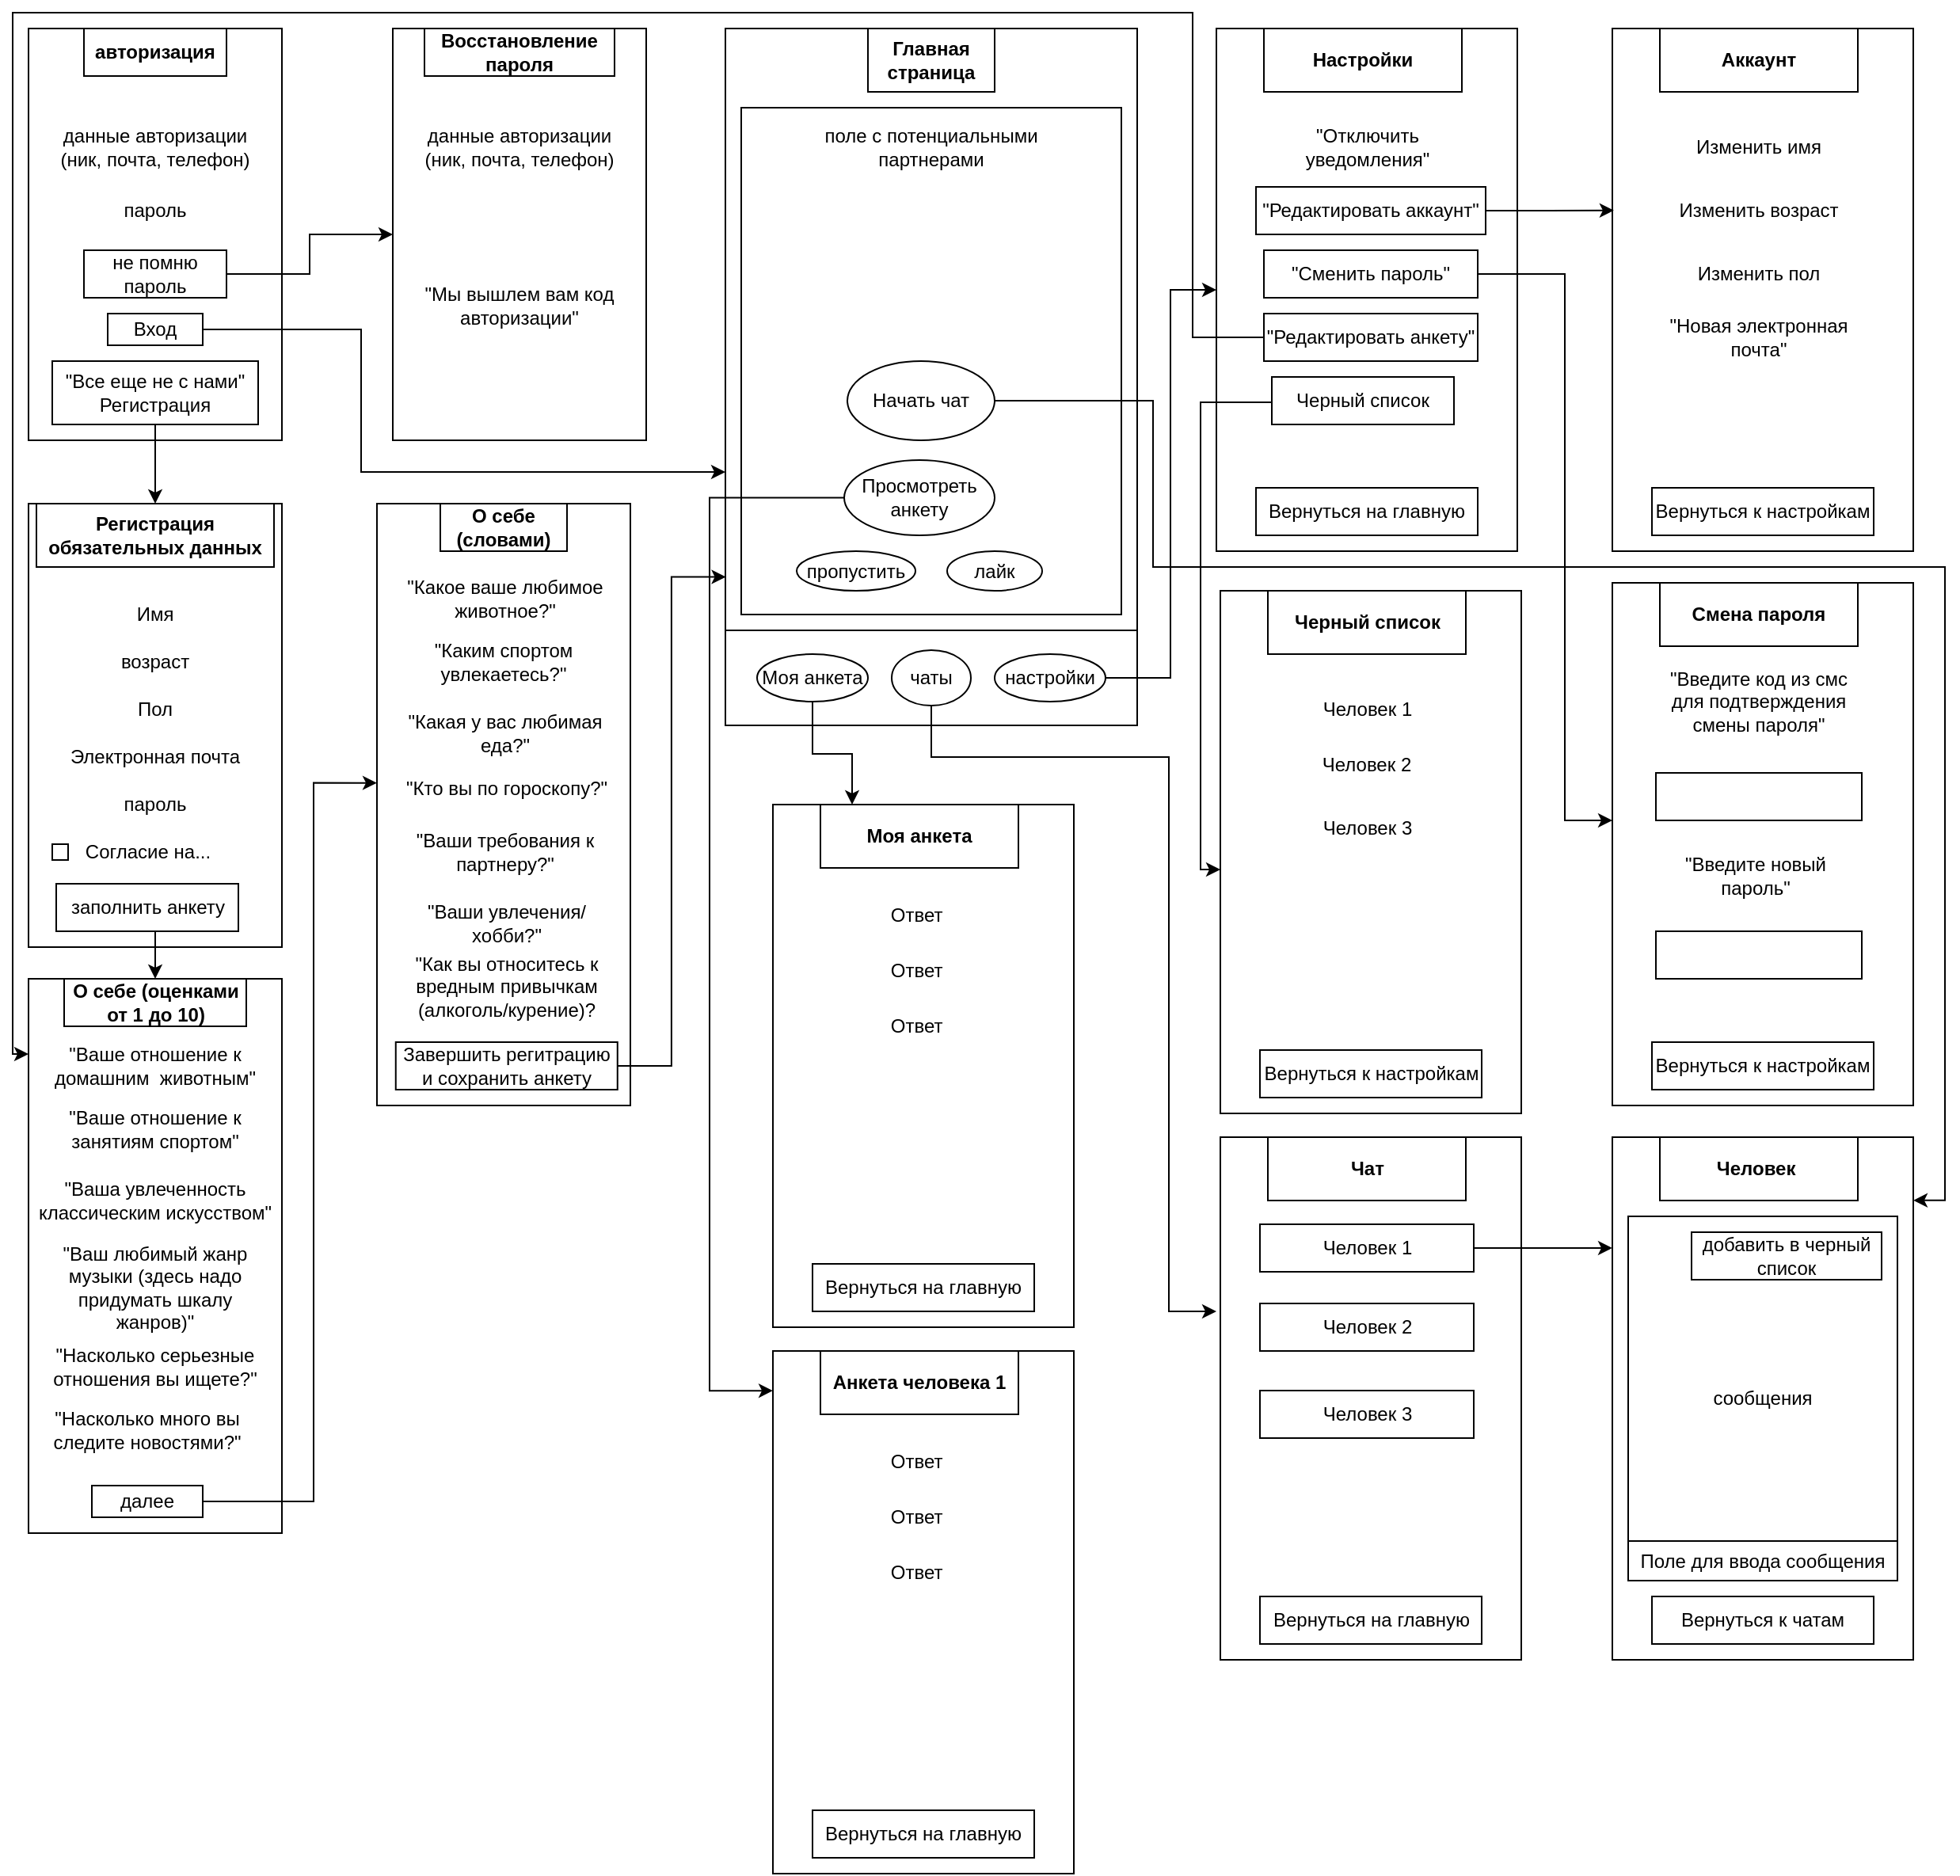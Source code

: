 <mxfile version="22.1.3" type="github">
  <diagram name="Страница — 1" id="kIvSVrA3VFIupachxoN8">
    <mxGraphModel dx="1216" dy="696" grid="1" gridSize="10" guides="1" tooltips="1" connect="1" arrows="1" fold="1" page="1" pageScale="1" pageWidth="1169" pageHeight="827" math="0" shadow="0">
      <root>
        <mxCell id="0" />
        <mxCell id="1" parent="0" />
        <mxCell id="J_iFYWnNg-v4hAFUbItq-6" value="" style="rounded=0;whiteSpace=wrap;html=1;" parent="1" vertex="1">
          <mxGeometry x="20" y="30" width="160" height="260" as="geometry" />
        </mxCell>
        <mxCell id="V3N97cfubyy96YD3l16j-2" value="&lt;b&gt;авторизация&lt;/b&gt;" style="rounded=0;whiteSpace=wrap;html=1;" parent="1" vertex="1">
          <mxGeometry x="55" y="30" width="90" height="30" as="geometry" />
        </mxCell>
        <mxCell id="V3N97cfubyy96YD3l16j-4" value="данные авторизации (ник, почта, телефон)" style="text;html=1;strokeColor=none;fillColor=none;align=center;verticalAlign=middle;whiteSpace=wrap;rounded=0;" parent="1" vertex="1">
          <mxGeometry x="30" y="80" width="140" height="50" as="geometry" />
        </mxCell>
        <mxCell id="V3N97cfubyy96YD3l16j-5" value="пароль" style="text;html=1;strokeColor=none;fillColor=none;align=center;verticalAlign=middle;whiteSpace=wrap;rounded=0;" parent="1" vertex="1">
          <mxGeometry x="70" y="130" width="60" height="30" as="geometry" />
        </mxCell>
        <mxCell id="V3N97cfubyy96YD3l16j-9" style="edgeStyle=orthogonalEdgeStyle;rounded=0;orthogonalLoop=1;jettySize=auto;html=1;exitX=1;exitY=0.5;exitDx=0;exitDy=0;" parent="1" source="V3N97cfubyy96YD3l16j-6" target="V3N97cfubyy96YD3l16j-7" edge="1">
          <mxGeometry relative="1" as="geometry" />
        </mxCell>
        <mxCell id="V3N97cfubyy96YD3l16j-6" value="не помню пароль" style="rounded=0;whiteSpace=wrap;html=1;" parent="1" vertex="1">
          <mxGeometry x="55" y="170" width="90" height="30" as="geometry" />
        </mxCell>
        <mxCell id="V3N97cfubyy96YD3l16j-7" value="" style="rounded=0;whiteSpace=wrap;html=1;" parent="1" vertex="1">
          <mxGeometry x="250" y="30" width="160" height="260" as="geometry" />
        </mxCell>
        <mxCell id="V3N97cfubyy96YD3l16j-8" value="&lt;b&gt;Восстановление пароля&lt;/b&gt;" style="rounded=0;whiteSpace=wrap;html=1;" parent="1" vertex="1">
          <mxGeometry x="270" y="30" width="120" height="30" as="geometry" />
        </mxCell>
        <mxCell id="V3N97cfubyy96YD3l16j-10" value="данные авторизации (ник, почта, телефон)" style="text;html=1;strokeColor=none;fillColor=none;align=center;verticalAlign=middle;whiteSpace=wrap;rounded=0;" parent="1" vertex="1">
          <mxGeometry x="260" y="80" width="140" height="50" as="geometry" />
        </mxCell>
        <mxCell id="V3N97cfubyy96YD3l16j-11" value="&quot;Мы вышлем вам код авторизации&quot;" style="text;html=1;strokeColor=none;fillColor=none;align=center;verticalAlign=middle;whiteSpace=wrap;rounded=0;" parent="1" vertex="1">
          <mxGeometry x="255" y="190" width="150" height="30" as="geometry" />
        </mxCell>
        <mxCell id="V3N97cfubyy96YD3l16j-14" style="edgeStyle=orthogonalEdgeStyle;rounded=0;orthogonalLoop=1;jettySize=auto;html=1;exitX=0.5;exitY=1;exitDx=0;exitDy=0;" parent="1" source="V3N97cfubyy96YD3l16j-12" target="V3N97cfubyy96YD3l16j-13" edge="1">
          <mxGeometry relative="1" as="geometry" />
        </mxCell>
        <mxCell id="V3N97cfubyy96YD3l16j-12" value="&quot;Все еще не с нами&quot;&lt;br&gt;Регистрация" style="rounded=0;whiteSpace=wrap;html=1;" parent="1" vertex="1">
          <mxGeometry x="35" y="240" width="130" height="40" as="geometry" />
        </mxCell>
        <mxCell id="V3N97cfubyy96YD3l16j-13" value="" style="rounded=0;whiteSpace=wrap;html=1;" parent="1" vertex="1">
          <mxGeometry x="20" y="330" width="160" height="280" as="geometry" />
        </mxCell>
        <mxCell id="V3N97cfubyy96YD3l16j-15" value="&lt;b&gt;Регистрация обязательных данных&lt;/b&gt;" style="rounded=0;whiteSpace=wrap;html=1;" parent="1" vertex="1">
          <mxGeometry x="25" y="330" width="150" height="40" as="geometry" />
        </mxCell>
        <mxCell id="V3N97cfubyy96YD3l16j-16" value="Имя" style="text;html=1;strokeColor=none;fillColor=none;align=center;verticalAlign=middle;whiteSpace=wrap;rounded=0;" parent="1" vertex="1">
          <mxGeometry x="70" y="390" width="60" height="20" as="geometry" />
        </mxCell>
        <mxCell id="V3N97cfubyy96YD3l16j-17" value="возраст" style="text;html=1;strokeColor=none;fillColor=none;align=center;verticalAlign=middle;whiteSpace=wrap;rounded=0;" parent="1" vertex="1">
          <mxGeometry x="65" y="420" width="70" height="20" as="geometry" />
        </mxCell>
        <mxCell id="V3N97cfubyy96YD3l16j-18" value="Пол" style="text;html=1;strokeColor=none;fillColor=none;align=center;verticalAlign=middle;whiteSpace=wrap;rounded=0;" parent="1" vertex="1">
          <mxGeometry x="75" y="450" width="50" height="20" as="geometry" />
        </mxCell>
        <mxCell id="V3N97cfubyy96YD3l16j-19" value="Электронная почта" style="text;html=1;strokeColor=none;fillColor=none;align=center;verticalAlign=middle;whiteSpace=wrap;rounded=0;" parent="1" vertex="1">
          <mxGeometry x="35" y="480" width="130" height="20" as="geometry" />
        </mxCell>
        <mxCell id="V3N97cfubyy96YD3l16j-20" value="пароль" style="text;html=1;strokeColor=none;fillColor=none;align=center;verticalAlign=middle;whiteSpace=wrap;rounded=0;" parent="1" vertex="1">
          <mxGeometry x="75" y="510" width="50" height="20" as="geometry" />
        </mxCell>
        <mxCell id="V3N97cfubyy96YD3l16j-21" value="" style="rounded=0;whiteSpace=wrap;html=1;" parent="1" vertex="1">
          <mxGeometry x="240" y="330" width="160" height="380" as="geometry" />
        </mxCell>
        <mxCell id="V3N97cfubyy96YD3l16j-46" style="edgeStyle=orthogonalEdgeStyle;rounded=0;orthogonalLoop=1;jettySize=auto;html=1;exitX=0.5;exitY=1;exitDx=0;exitDy=0;entryX=0.5;entryY=0;entryDx=0;entryDy=0;" parent="1" source="V3N97cfubyy96YD3l16j-22" target="V3N97cfubyy96YD3l16j-36" edge="1">
          <mxGeometry relative="1" as="geometry" />
        </mxCell>
        <mxCell id="V3N97cfubyy96YD3l16j-22" value="заполнить анкету" style="rounded=0;whiteSpace=wrap;html=1;" parent="1" vertex="1">
          <mxGeometry x="37.5" y="570" width="115" height="30" as="geometry" />
        </mxCell>
        <mxCell id="V3N97cfubyy96YD3l16j-24" value="&lt;b&gt;О себе (словами)&lt;/b&gt;" style="rounded=0;whiteSpace=wrap;html=1;" parent="1" vertex="1">
          <mxGeometry x="280" y="330" width="80" height="30" as="geometry" />
        </mxCell>
        <mxCell id="V3N97cfubyy96YD3l16j-33" style="edgeStyle=orthogonalEdgeStyle;rounded=0;orthogonalLoop=1;jettySize=auto;html=1;exitX=1;exitY=0.5;exitDx=0;exitDy=0;" parent="1" source="V3N97cfubyy96YD3l16j-25" target="V3N97cfubyy96YD3l16j-26" edge="1">
          <mxGeometry relative="1" as="geometry">
            <Array as="points">
              <mxPoint x="230" y="220" />
              <mxPoint x="230" y="310" />
            </Array>
          </mxGeometry>
        </mxCell>
        <mxCell id="V3N97cfubyy96YD3l16j-25" value="Вход" style="rounded=0;whiteSpace=wrap;html=1;" parent="1" vertex="1">
          <mxGeometry x="70" y="210" width="60" height="20" as="geometry" />
        </mxCell>
        <mxCell id="V3N97cfubyy96YD3l16j-26" value="" style="rounded=0;whiteSpace=wrap;html=1;" parent="1" vertex="1">
          <mxGeometry x="460" y="30" width="260" height="440" as="geometry" />
        </mxCell>
        <mxCell id="V3N97cfubyy96YD3l16j-27" value="&lt;b&gt;Главная страница&lt;/b&gt;" style="rounded=0;whiteSpace=wrap;html=1;" parent="1" vertex="1">
          <mxGeometry x="550" y="30" width="80" height="40" as="geometry" />
        </mxCell>
        <mxCell id="V3N97cfubyy96YD3l16j-28" value="" style="rounded=0;whiteSpace=wrap;html=1;" parent="1" vertex="1">
          <mxGeometry x="460" y="410" width="260" height="60" as="geometry" />
        </mxCell>
        <mxCell id="V3N97cfubyy96YD3l16j-30" value="&quot;Какое ваше любимое животное?&quot;" style="text;html=1;strokeColor=none;fillColor=none;align=center;verticalAlign=middle;whiteSpace=wrap;rounded=0;" parent="1" vertex="1">
          <mxGeometry x="255.94" y="379" width="130" height="21" as="geometry" />
        </mxCell>
        <mxCell id="V3N97cfubyy96YD3l16j-32" value="Завершить регитрацию и сохранить анкету" style="rounded=0;whiteSpace=wrap;html=1;" parent="1" vertex="1">
          <mxGeometry x="251.88" y="670" width="140" height="30" as="geometry" />
        </mxCell>
        <mxCell id="V3N97cfubyy96YD3l16j-35" value="" style="rounded=0;whiteSpace=wrap;html=1;" parent="1" vertex="1">
          <mxGeometry x="20" y="630" width="160" height="350" as="geometry" />
        </mxCell>
        <mxCell id="V3N97cfubyy96YD3l16j-36" value="&lt;b&gt;О себе (оценками от 1 до 10)&lt;/b&gt;" style="rounded=0;whiteSpace=wrap;html=1;" parent="1" vertex="1">
          <mxGeometry x="42.5" y="630" width="115" height="30" as="geometry" />
        </mxCell>
        <mxCell id="V3N97cfubyy96YD3l16j-37" value="&quot;Каким спортом увлекаетесь?&quot;" style="text;html=1;strokeColor=none;fillColor=none;align=center;verticalAlign=middle;whiteSpace=wrap;rounded=0;" parent="1" vertex="1">
          <mxGeometry x="250" y="415" width="140" height="30" as="geometry" />
        </mxCell>
        <mxCell id="V3N97cfubyy96YD3l16j-52" style="edgeStyle=orthogonalEdgeStyle;rounded=0;orthogonalLoop=1;jettySize=auto;html=1;exitX=1;exitY=0.5;exitDx=0;exitDy=0;entryX=0;entryY=0.464;entryDx=0;entryDy=0;entryPerimeter=0;" parent="1" source="V3N97cfubyy96YD3l16j-39" target="V3N97cfubyy96YD3l16j-21" edge="1">
          <mxGeometry relative="1" as="geometry">
            <Array as="points">
              <mxPoint x="200" y="960" />
              <mxPoint x="200" y="506" />
            </Array>
            <mxPoint x="230" y="490" as="targetPoint" />
          </mxGeometry>
        </mxCell>
        <mxCell id="V3N97cfubyy96YD3l16j-39" value="далее" style="rounded=0;whiteSpace=wrap;html=1;" parent="1" vertex="1">
          <mxGeometry x="60" y="950" width="70" height="20" as="geometry" />
        </mxCell>
        <mxCell id="V3N97cfubyy96YD3l16j-40" value="&quot;Ваше отношение к домашним&amp;nbsp; животным&quot;" style="text;html=1;strokeColor=none;fillColor=none;align=center;verticalAlign=middle;whiteSpace=wrap;rounded=0;" parent="1" vertex="1">
          <mxGeometry x="20" y="670" width="160" height="30" as="geometry" />
        </mxCell>
        <mxCell id="V3N97cfubyy96YD3l16j-41" value="&quot;Ваше отношение к занятиям спортом&quot;" style="text;html=1;strokeColor=none;fillColor=none;align=center;verticalAlign=middle;whiteSpace=wrap;rounded=0;" parent="1" vertex="1">
          <mxGeometry x="30" y="710" width="140" height="30" as="geometry" />
        </mxCell>
        <mxCell id="V3N97cfubyy96YD3l16j-43" value="&quot;Ваша увлеченность классическим искусством&quot;" style="text;html=1;strokeColor=none;fillColor=none;align=center;verticalAlign=middle;whiteSpace=wrap;rounded=0;" parent="1" vertex="1">
          <mxGeometry x="25" y="750" width="150" height="40" as="geometry" />
        </mxCell>
        <mxCell id="V3N97cfubyy96YD3l16j-44" value="&quot;Ваш любимый жанр музыки (здесь надо придумать шкалу жанров)&quot;" style="text;html=1;strokeColor=none;fillColor=none;align=center;verticalAlign=middle;whiteSpace=wrap;rounded=0;" parent="1" vertex="1">
          <mxGeometry x="30" y="800" width="140" height="50" as="geometry" />
        </mxCell>
        <mxCell id="V3N97cfubyy96YD3l16j-45" value="&quot;Насколько серьезные отношения вы ищете?&quot;" style="text;html=1;strokeColor=none;fillColor=none;align=center;verticalAlign=middle;whiteSpace=wrap;rounded=0;" parent="1" vertex="1">
          <mxGeometry x="30" y="860" width="140" height="30" as="geometry" />
        </mxCell>
        <mxCell id="V3N97cfubyy96YD3l16j-47" value="&quot;Какая у вас любимая еда?&quot;" style="text;html=1;strokeColor=none;fillColor=none;align=center;verticalAlign=middle;whiteSpace=wrap;rounded=0;" parent="1" vertex="1">
          <mxGeometry x="251.88" y="455" width="138.12" height="40" as="geometry" />
        </mxCell>
        <mxCell id="V3N97cfubyy96YD3l16j-48" value="&quot;Кто вы по гороскопу?&quot;" style="text;html=1;strokeColor=none;fillColor=none;align=center;verticalAlign=middle;whiteSpace=wrap;rounded=0;" parent="1" vertex="1">
          <mxGeometry x="253.13" y="495" width="137.5" height="30" as="geometry" />
        </mxCell>
        <mxCell id="V3N97cfubyy96YD3l16j-49" value="&quot;Насколько много вы следите новостями?&quot;" style="text;html=1;strokeColor=none;fillColor=none;align=center;verticalAlign=middle;whiteSpace=wrap;rounded=0;" parent="1" vertex="1">
          <mxGeometry x="30" y="900" width="130" height="30" as="geometry" />
        </mxCell>
        <mxCell id="rZEXLQ-iUhm-P5HKlSmc-59" style="edgeStyle=orthogonalEdgeStyle;rounded=0;orthogonalLoop=1;jettySize=auto;html=1;exitX=0.5;exitY=1;exitDx=0;exitDy=0;" parent="1" source="V3N97cfubyy96YD3l16j-54" edge="1">
          <mxGeometry relative="1" as="geometry">
            <mxPoint x="770" y="840" as="targetPoint" />
            <Array as="points">
              <mxPoint x="590" y="490" />
              <mxPoint x="740" y="490" />
              <mxPoint x="740" y="840" />
            </Array>
          </mxGeometry>
        </mxCell>
        <mxCell id="V3N97cfubyy96YD3l16j-54" value="чаты" style="ellipse;whiteSpace=wrap;html=1;" parent="1" vertex="1">
          <mxGeometry x="565" y="422.5" width="50" height="35" as="geometry" />
        </mxCell>
        <mxCell id="OsmSL1bul2IP19OMUee_-6" value="" style="edgeStyle=orthogonalEdgeStyle;rounded=0;orthogonalLoop=1;jettySize=auto;html=1;" parent="1" source="V3N97cfubyy96YD3l16j-55" target="OsmSL1bul2IP19OMUee_-3" edge="1">
          <mxGeometry relative="1" as="geometry">
            <mxPoint x="740" y="240" as="targetPoint" />
            <Array as="points">
              <mxPoint x="741" y="440" />
              <mxPoint x="741" y="195" />
            </Array>
          </mxGeometry>
        </mxCell>
        <mxCell id="V3N97cfubyy96YD3l16j-55" value="настройки" style="ellipse;whiteSpace=wrap;html=1;" parent="1" vertex="1">
          <mxGeometry x="630" y="425" width="70" height="30" as="geometry" />
        </mxCell>
        <mxCell id="V3N97cfubyy96YD3l16j-56" style="edgeStyle=orthogonalEdgeStyle;rounded=0;orthogonalLoop=1;jettySize=auto;html=1;exitX=1;exitY=0.5;exitDx=0;exitDy=0;entryX=0.001;entryY=0.787;entryDx=0;entryDy=0;entryPerimeter=0;" parent="1" source="V3N97cfubyy96YD3l16j-32" target="V3N97cfubyy96YD3l16j-26" edge="1">
          <mxGeometry relative="1" as="geometry" />
        </mxCell>
        <mxCell id="V3N97cfubyy96YD3l16j-58" value="" style="rounded=0;whiteSpace=wrap;html=1;" parent="1" vertex="1">
          <mxGeometry x="470" y="80" width="240" height="320" as="geometry" />
        </mxCell>
        <mxCell id="V3N97cfubyy96YD3l16j-57" value="поле с потенциальными партнерами" style="text;html=1;strokeColor=none;fillColor=none;align=center;verticalAlign=middle;whiteSpace=wrap;rounded=0;" parent="1" vertex="1">
          <mxGeometry x="505" y="80" width="170" height="50" as="geometry" />
        </mxCell>
        <mxCell id="-CLAZ32usGun-bk8qMCg-13" style="edgeStyle=orthogonalEdgeStyle;rounded=0;orthogonalLoop=1;jettySize=auto;html=1;" edge="1" parent="1" source="t5Mpqhm2jp1dvvndBsHg-1" target="-CLAZ32usGun-bk8qMCg-5">
          <mxGeometry relative="1" as="geometry">
            <Array as="points">
              <mxPoint x="515" y="488" />
              <mxPoint x="540" y="488" />
            </Array>
          </mxGeometry>
        </mxCell>
        <mxCell id="t5Mpqhm2jp1dvvndBsHg-1" value="Моя анкета" style="ellipse;whiteSpace=wrap;html=1;" parent="1" vertex="1">
          <mxGeometry x="480" y="425" width="70" height="30" as="geometry" />
        </mxCell>
        <mxCell id="OsmSL1bul2IP19OMUee_-3" value="" style="rounded=0;whiteSpace=wrap;html=1;" parent="1" vertex="1">
          <mxGeometry x="770" y="30" width="190" height="330" as="geometry" />
        </mxCell>
        <mxCell id="OsmSL1bul2IP19OMUee_-4" value="&lt;b&gt;Настройки&lt;/b&gt;" style="rounded=0;whiteSpace=wrap;html=1;" parent="1" vertex="1">
          <mxGeometry x="800" y="30" width="125" height="40" as="geometry" />
        </mxCell>
        <mxCell id="OsmSL1bul2IP19OMUee_-8" value="Вернуться на главную" style="rounded=0;whiteSpace=wrap;html=1;" parent="1" vertex="1">
          <mxGeometry x="795" y="320" width="140" height="30" as="geometry" />
        </mxCell>
        <mxCell id="rZEXLQ-iUhm-P5HKlSmc-1" value="&quot;Отключить уведомления&quot;" style="rounded=0;whiteSpace=wrap;html=1;strokeColor=#FFFFFF;" parent="1" vertex="1">
          <mxGeometry x="797.5" y="90" width="135" height="30" as="geometry" />
        </mxCell>
        <mxCell id="rZEXLQ-iUhm-P5HKlSmc-2" value="&quot;Редактировать аккаунт&quot;" style="rounded=0;whiteSpace=wrap;html=1;strokeColor=#000000;" parent="1" vertex="1">
          <mxGeometry x="795" y="130" width="145" height="30" as="geometry" />
        </mxCell>
        <mxCell id="rZEXLQ-iUhm-P5HKlSmc-25" value="" style="edgeStyle=orthogonalEdgeStyle;rounded=0;orthogonalLoop=1;jettySize=auto;html=1;exitX=1;exitY=0.5;exitDx=0;exitDy=0;" parent="1" source="rZEXLQ-iUhm-P5HKlSmc-3" edge="1">
          <mxGeometry relative="1" as="geometry">
            <mxPoint x="980" y="400" as="sourcePoint" />
            <mxPoint x="1020" y="530" as="targetPoint" />
            <Array as="points">
              <mxPoint x="990" y="185" />
              <mxPoint x="990" y="530" />
            </Array>
          </mxGeometry>
        </mxCell>
        <mxCell id="rZEXLQ-iUhm-P5HKlSmc-3" value="&quot;Сменить пароль&quot;" style="rounded=0;whiteSpace=wrap;html=1;strokeColor=#000000;" parent="1" vertex="1">
          <mxGeometry x="800" y="170" width="135" height="30" as="geometry" />
        </mxCell>
        <mxCell id="rZEXLQ-iUhm-P5HKlSmc-62" value="" style="edgeStyle=orthogonalEdgeStyle;rounded=0;orthogonalLoop=1;jettySize=auto;html=1;entryX=0;entryY=0.25;entryDx=0;entryDy=0;" parent="1" source="rZEXLQ-iUhm-P5HKlSmc-4" target="V3N97cfubyy96YD3l16j-40" edge="1">
          <mxGeometry relative="1" as="geometry">
            <mxPoint x="10" y="660" as="targetPoint" />
            <Array as="points">
              <mxPoint x="755" y="225" />
              <mxPoint x="755" y="20" />
              <mxPoint x="10" y="20" />
              <mxPoint x="10" y="678" />
            </Array>
          </mxGeometry>
        </mxCell>
        <mxCell id="rZEXLQ-iUhm-P5HKlSmc-4" value="&quot;Редактировать анкету&quot;" style="rounded=0;whiteSpace=wrap;html=1;strokeColor=#000000;" parent="1" vertex="1">
          <mxGeometry x="800" y="210" width="135" height="30" as="geometry" />
        </mxCell>
        <mxCell id="rZEXLQ-iUhm-P5HKlSmc-5" value="" style="rounded=0;whiteSpace=wrap;html=1;" parent="1" vertex="1">
          <mxGeometry x="1020" y="30" width="190" height="330" as="geometry" />
        </mxCell>
        <mxCell id="rZEXLQ-iUhm-P5HKlSmc-6" value="&lt;b&gt;Аккаунт&lt;/b&gt;" style="rounded=0;whiteSpace=wrap;html=1;" parent="1" vertex="1">
          <mxGeometry x="1050" y="30" width="125" height="40" as="geometry" />
        </mxCell>
        <mxCell id="rZEXLQ-iUhm-P5HKlSmc-7" value="Вернуться к настройкам" style="rounded=0;whiteSpace=wrap;html=1;" parent="1" vertex="1">
          <mxGeometry x="1045" y="320" width="140" height="30" as="geometry" />
        </mxCell>
        <mxCell id="rZEXLQ-iUhm-P5HKlSmc-8" value="Изменить имя" style="rounded=0;whiteSpace=wrap;html=1;strokeColor=#FFFFFF;" parent="1" vertex="1">
          <mxGeometry x="1045" y="90" width="135" height="30" as="geometry" />
        </mxCell>
        <mxCell id="rZEXLQ-iUhm-P5HKlSmc-9" value="Изменить возраст" style="rounded=0;whiteSpace=wrap;html=1;strokeColor=#FFFFFF;" parent="1" vertex="1">
          <mxGeometry x="1040" y="130" width="145" height="30" as="geometry" />
        </mxCell>
        <mxCell id="rZEXLQ-iUhm-P5HKlSmc-10" value="Изменить пол" style="rounded=0;whiteSpace=wrap;html=1;strokeColor=#FFFFFF;" parent="1" vertex="1">
          <mxGeometry x="1045" y="170" width="135" height="30" as="geometry" />
        </mxCell>
        <mxCell id="rZEXLQ-iUhm-P5HKlSmc-11" value="&quot;Новая электронная почта&quot;" style="rounded=0;whiteSpace=wrap;html=1;strokeColor=#FFFFFF;" parent="1" vertex="1">
          <mxGeometry x="1045" y="210" width="135" height="30" as="geometry" />
        </mxCell>
        <mxCell id="rZEXLQ-iUhm-P5HKlSmc-12" style="edgeStyle=orthogonalEdgeStyle;rounded=0;orthogonalLoop=1;jettySize=auto;html=1;entryX=0.005;entryY=0.348;entryDx=0;entryDy=0;entryPerimeter=0;" parent="1" source="rZEXLQ-iUhm-P5HKlSmc-2" target="rZEXLQ-iUhm-P5HKlSmc-5" edge="1">
          <mxGeometry relative="1" as="geometry" />
        </mxCell>
        <mxCell id="rZEXLQ-iUhm-P5HKlSmc-13" value="лайк" style="ellipse;whiteSpace=wrap;html=1;" parent="1" vertex="1">
          <mxGeometry x="600" y="360" width="60" height="25" as="geometry" />
        </mxCell>
        <mxCell id="rZEXLQ-iUhm-P5HKlSmc-14" value="пропустить" style="ellipse;whiteSpace=wrap;html=1;" parent="1" vertex="1">
          <mxGeometry x="505" y="360" width="75" height="25" as="geometry" />
        </mxCell>
        <mxCell id="rZEXLQ-iUhm-P5HKlSmc-33" value="" style="edgeStyle=orthogonalEdgeStyle;rounded=0;orthogonalLoop=1;jettySize=auto;html=1;" parent="1" target="rZEXLQ-iUhm-P5HKlSmc-26" edge="1">
          <mxGeometry relative="1" as="geometry">
            <mxPoint x="920" y="266" as="sourcePoint" />
            <mxPoint x="940" y="561" as="targetPoint" />
            <Array as="points">
              <mxPoint x="760" y="266" />
              <mxPoint x="760" y="561" />
            </Array>
          </mxGeometry>
        </mxCell>
        <mxCell id="rZEXLQ-iUhm-P5HKlSmc-15" value="Черный список" style="rounded=0;whiteSpace=wrap;html=1;strokeColor=#000000;" parent="1" vertex="1">
          <mxGeometry x="805" y="250" width="115" height="30" as="geometry" />
        </mxCell>
        <mxCell id="rZEXLQ-iUhm-P5HKlSmc-16" value="" style="rounded=0;whiteSpace=wrap;html=1;" parent="1" vertex="1">
          <mxGeometry x="1020" y="380" width="190" height="330" as="geometry" />
        </mxCell>
        <mxCell id="rZEXLQ-iUhm-P5HKlSmc-17" value="&lt;b&gt;Смена пароля&lt;/b&gt;" style="rounded=0;whiteSpace=wrap;html=1;" parent="1" vertex="1">
          <mxGeometry x="1050" y="380" width="125" height="40" as="geometry" />
        </mxCell>
        <mxCell id="rZEXLQ-iUhm-P5HKlSmc-18" value="Вернуться к настройкам" style="rounded=0;whiteSpace=wrap;html=1;" parent="1" vertex="1">
          <mxGeometry x="1045" y="670" width="140" height="30" as="geometry" />
        </mxCell>
        <mxCell id="rZEXLQ-iUhm-P5HKlSmc-19" value="&quot;Введите код из смс для подтверждения смены пароля&quot;" style="rounded=0;whiteSpace=wrap;html=1;strokeColor=#FFFFFF;" parent="1" vertex="1">
          <mxGeometry x="1045" y="440" width="135" height="30" as="geometry" />
        </mxCell>
        <mxCell id="rZEXLQ-iUhm-P5HKlSmc-20" value="" style="rounded=0;whiteSpace=wrap;html=1;strokeColor=#000000;" parent="1" vertex="1">
          <mxGeometry x="1047.5" y="500" width="130" height="30" as="geometry" />
        </mxCell>
        <mxCell id="rZEXLQ-iUhm-P5HKlSmc-21" value="&quot;Введите новый пароль&quot;" style="rounded=0;whiteSpace=wrap;html=1;strokeColor=#FFFFFF;" parent="1" vertex="1">
          <mxGeometry x="1042.5" y="550" width="135" height="30" as="geometry" />
        </mxCell>
        <mxCell id="rZEXLQ-iUhm-P5HKlSmc-23" value="" style="rounded=0;whiteSpace=wrap;html=1;strokeColor=#000000;" parent="1" vertex="1">
          <mxGeometry x="1047.5" y="600" width="130" height="30" as="geometry" />
        </mxCell>
        <mxCell id="rZEXLQ-iUhm-P5HKlSmc-26" value="" style="rounded=0;whiteSpace=wrap;html=1;" parent="1" vertex="1">
          <mxGeometry x="772.5" y="385" width="190" height="330" as="geometry" />
        </mxCell>
        <mxCell id="rZEXLQ-iUhm-P5HKlSmc-27" value="&lt;b&gt;Черный список&lt;/b&gt;" style="rounded=0;whiteSpace=wrap;html=1;" parent="1" vertex="1">
          <mxGeometry x="802.5" y="385" width="125" height="40" as="geometry" />
        </mxCell>
        <mxCell id="rZEXLQ-iUhm-P5HKlSmc-28" value="Вернуться к настройкам" style="rounded=0;whiteSpace=wrap;html=1;" parent="1" vertex="1">
          <mxGeometry x="797.5" y="675" width="140" height="30" as="geometry" />
        </mxCell>
        <mxCell id="rZEXLQ-iUhm-P5HKlSmc-29" value="Человек 1" style="rounded=0;whiteSpace=wrap;html=1;strokeColor=#FFFFFF;" parent="1" vertex="1">
          <mxGeometry x="797.5" y="445" width="135" height="30" as="geometry" />
        </mxCell>
        <mxCell id="rZEXLQ-iUhm-P5HKlSmc-30" value="Человек 2" style="rounded=0;whiteSpace=wrap;html=1;strokeColor=#FFFFFF;" parent="1" vertex="1">
          <mxGeometry x="800" y="480" width="130" height="30" as="geometry" />
        </mxCell>
        <mxCell id="rZEXLQ-iUhm-P5HKlSmc-31" value="Человек 3" style="rounded=0;whiteSpace=wrap;html=1;strokeColor=#FFFFFF;" parent="1" vertex="1">
          <mxGeometry x="797.5" y="520" width="135" height="30" as="geometry" />
        </mxCell>
        <mxCell id="-CLAZ32usGun-bk8qMCg-20" style="edgeStyle=orthogonalEdgeStyle;rounded=0;orthogonalLoop=1;jettySize=auto;html=1;entryX=0;entryY=0.076;entryDx=0;entryDy=0;entryPerimeter=0;" edge="1" parent="1" source="rZEXLQ-iUhm-P5HKlSmc-43" target="-CLAZ32usGun-bk8qMCg-14">
          <mxGeometry relative="1" as="geometry">
            <mxPoint x="450" y="890" as="targetPoint" />
            <Array as="points">
              <mxPoint x="450" y="326" />
              <mxPoint x="450" y="890" />
            </Array>
          </mxGeometry>
        </mxCell>
        <mxCell id="rZEXLQ-iUhm-P5HKlSmc-43" value="Просмотреть анкету" style="ellipse;whiteSpace=wrap;html=1;" parent="1" vertex="1">
          <mxGeometry x="535" y="302.5" width="95" height="47.5" as="geometry" />
        </mxCell>
        <mxCell id="rZEXLQ-iUhm-P5HKlSmc-44" value="" style="rounded=0;whiteSpace=wrap;html=1;" parent="1" vertex="1">
          <mxGeometry x="772.5" y="730" width="190" height="330" as="geometry" />
        </mxCell>
        <mxCell id="rZEXLQ-iUhm-P5HKlSmc-45" value="&lt;b&gt;Чат&lt;/b&gt;" style="rounded=0;whiteSpace=wrap;html=1;" parent="1" vertex="1">
          <mxGeometry x="802.5" y="730" width="125" height="40" as="geometry" />
        </mxCell>
        <mxCell id="rZEXLQ-iUhm-P5HKlSmc-46" value="Вернуться на главную" style="rounded=0;whiteSpace=wrap;html=1;" parent="1" vertex="1">
          <mxGeometry x="797.5" y="1020" width="140" height="30" as="geometry" />
        </mxCell>
        <mxCell id="rZEXLQ-iUhm-P5HKlSmc-47" value="Человек 1" style="rounded=0;whiteSpace=wrap;html=1;strokeColor=#000000;" parent="1" vertex="1">
          <mxGeometry x="797.5" y="785" width="135" height="30" as="geometry" />
        </mxCell>
        <mxCell id="rZEXLQ-iUhm-P5HKlSmc-50" value="" style="rounded=0;whiteSpace=wrap;html=1;" parent="1" vertex="1">
          <mxGeometry x="1020" y="730" width="190" height="330" as="geometry" />
        </mxCell>
        <mxCell id="rZEXLQ-iUhm-P5HKlSmc-51" value="&lt;b&gt;Человек&amp;nbsp;&lt;/b&gt;" style="rounded=0;whiteSpace=wrap;html=1;" parent="1" vertex="1">
          <mxGeometry x="1050" y="730" width="125" height="40" as="geometry" />
        </mxCell>
        <mxCell id="rZEXLQ-iUhm-P5HKlSmc-52" value="Вернуться к чатам" style="rounded=0;whiteSpace=wrap;html=1;" parent="1" vertex="1">
          <mxGeometry x="1045" y="1020" width="140" height="30" as="geometry" />
        </mxCell>
        <mxCell id="rZEXLQ-iUhm-P5HKlSmc-53" value="сообщения" style="rounded=0;whiteSpace=wrap;html=1;strokeColor=#000000;" parent="1" vertex="1">
          <mxGeometry x="1030" y="780" width="170" height="230" as="geometry" />
        </mxCell>
        <mxCell id="rZEXLQ-iUhm-P5HKlSmc-56" value="Человек 2" style="rounded=0;whiteSpace=wrap;html=1;strokeColor=#000000;" parent="1" vertex="1">
          <mxGeometry x="797.5" y="835" width="135" height="30" as="geometry" />
        </mxCell>
        <mxCell id="rZEXLQ-iUhm-P5HKlSmc-57" value="Человек 3" style="rounded=0;whiteSpace=wrap;html=1;strokeColor=#000000;" parent="1" vertex="1">
          <mxGeometry x="797.5" y="890" width="135" height="30" as="geometry" />
        </mxCell>
        <mxCell id="rZEXLQ-iUhm-P5HKlSmc-58" style="edgeStyle=orthogonalEdgeStyle;rounded=0;orthogonalLoop=1;jettySize=auto;html=1;entryX=0;entryY=0.212;entryDx=0;entryDy=0;entryPerimeter=0;" parent="1" source="rZEXLQ-iUhm-P5HKlSmc-47" target="rZEXLQ-iUhm-P5HKlSmc-50" edge="1">
          <mxGeometry relative="1" as="geometry" />
        </mxCell>
        <mxCell id="rZEXLQ-iUhm-P5HKlSmc-61" value="Поле для ввода сообщения" style="rounded=0;whiteSpace=wrap;html=1;strokeColor=#000000;" parent="1" vertex="1">
          <mxGeometry x="1030" y="985" width="170" height="25" as="geometry" />
        </mxCell>
        <mxCell id="-CLAZ32usGun-bk8qMCg-1" value="&quot;Ваши требования к партнеру?&quot;" style="text;html=1;strokeColor=none;fillColor=none;align=center;verticalAlign=middle;whiteSpace=wrap;rounded=0;" vertex="1" parent="1">
          <mxGeometry x="249.07" y="535" width="143.75" height="30" as="geometry" />
        </mxCell>
        <mxCell id="-CLAZ32usGun-bk8qMCg-2" value="&quot;Ваши увлечения/хобби?&quot;" style="text;html=1;strokeColor=none;fillColor=none;align=center;verticalAlign=middle;whiteSpace=wrap;rounded=0;" vertex="1" parent="1">
          <mxGeometry x="250.01" y="580" width="143.75" height="30" as="geometry" />
        </mxCell>
        <mxCell id="-CLAZ32usGun-bk8qMCg-4" value="&quot;Как вы относитесь к вредным привычкам (алкоголь/курение)?" style="text;html=1;strokeColor=none;fillColor=none;align=center;verticalAlign=middle;whiteSpace=wrap;rounded=0;" vertex="1" parent="1">
          <mxGeometry x="250" y="620" width="143.75" height="30" as="geometry" />
        </mxCell>
        <mxCell id="-CLAZ32usGun-bk8qMCg-5" value="" style="rounded=0;whiteSpace=wrap;html=1;" vertex="1" parent="1">
          <mxGeometry x="490" y="520" width="190" height="330" as="geometry" />
        </mxCell>
        <mxCell id="-CLAZ32usGun-bk8qMCg-6" value="&lt;b&gt;Моя анкета&lt;/b&gt;" style="rounded=0;whiteSpace=wrap;html=1;" vertex="1" parent="1">
          <mxGeometry x="520" y="520" width="125" height="40" as="geometry" />
        </mxCell>
        <mxCell id="-CLAZ32usGun-bk8qMCg-7" value="Вернуться на главную" style="rounded=0;whiteSpace=wrap;html=1;" vertex="1" parent="1">
          <mxGeometry x="515" y="810" width="140" height="30" as="geometry" />
        </mxCell>
        <mxCell id="-CLAZ32usGun-bk8qMCg-8" value="Ответ&amp;nbsp;" style="rounded=0;whiteSpace=wrap;html=1;strokeColor=#FFFFFF;" vertex="1" parent="1">
          <mxGeometry x="515" y="575" width="135" height="30" as="geometry" />
        </mxCell>
        <mxCell id="-CLAZ32usGun-bk8qMCg-11" value="Ответ&amp;nbsp;" style="rounded=0;whiteSpace=wrap;html=1;strokeColor=#FFFFFF;" vertex="1" parent="1">
          <mxGeometry x="515" y="610" width="135" height="30" as="geometry" />
        </mxCell>
        <mxCell id="-CLAZ32usGun-bk8qMCg-12" value="Ответ&amp;nbsp;" style="rounded=0;whiteSpace=wrap;html=1;strokeColor=#FFFFFF;" vertex="1" parent="1">
          <mxGeometry x="515" y="645" width="135" height="30" as="geometry" />
        </mxCell>
        <mxCell id="-CLAZ32usGun-bk8qMCg-14" value="" style="rounded=0;whiteSpace=wrap;html=1;" vertex="1" parent="1">
          <mxGeometry x="490" y="865" width="190" height="330" as="geometry" />
        </mxCell>
        <mxCell id="-CLAZ32usGun-bk8qMCg-15" value="&lt;b&gt;Анкета человека 1&lt;/b&gt;" style="rounded=0;whiteSpace=wrap;html=1;" vertex="1" parent="1">
          <mxGeometry x="520" y="865" width="125" height="40" as="geometry" />
        </mxCell>
        <mxCell id="-CLAZ32usGun-bk8qMCg-16" value="Вернуться на главную" style="rounded=0;whiteSpace=wrap;html=1;" vertex="1" parent="1">
          <mxGeometry x="515" y="1155" width="140" height="30" as="geometry" />
        </mxCell>
        <mxCell id="-CLAZ32usGun-bk8qMCg-17" value="Ответ&amp;nbsp;" style="rounded=0;whiteSpace=wrap;html=1;strokeColor=#FFFFFF;" vertex="1" parent="1">
          <mxGeometry x="515" y="920" width="135" height="30" as="geometry" />
        </mxCell>
        <mxCell id="-CLAZ32usGun-bk8qMCg-18" value="Ответ&amp;nbsp;" style="rounded=0;whiteSpace=wrap;html=1;strokeColor=#FFFFFF;" vertex="1" parent="1">
          <mxGeometry x="515" y="955" width="135" height="30" as="geometry" />
        </mxCell>
        <mxCell id="-CLAZ32usGun-bk8qMCg-19" value="Ответ&amp;nbsp;" style="rounded=0;whiteSpace=wrap;html=1;strokeColor=#FFFFFF;" vertex="1" parent="1">
          <mxGeometry x="515" y="990" width="135" height="30" as="geometry" />
        </mxCell>
        <mxCell id="-CLAZ32usGun-bk8qMCg-21" value="Начать чат" style="ellipse;whiteSpace=wrap;html=1;" vertex="1" parent="1">
          <mxGeometry x="537" y="240" width="93" height="50" as="geometry" />
        </mxCell>
        <mxCell id="-CLAZ32usGun-bk8qMCg-24" style="edgeStyle=orthogonalEdgeStyle;rounded=0;orthogonalLoop=1;jettySize=auto;html=1;exitX=1;exitY=0.5;exitDx=0;exitDy=0;entryX=1;entryY=0.121;entryDx=0;entryDy=0;entryPerimeter=0;" edge="1" parent="1" source="-CLAZ32usGun-bk8qMCg-21" target="rZEXLQ-iUhm-P5HKlSmc-50">
          <mxGeometry relative="1" as="geometry">
            <Array as="points">
              <mxPoint x="730" y="265" />
              <mxPoint x="730" y="370" />
              <mxPoint x="1230" y="370" />
              <mxPoint x="1230" y="770" />
            </Array>
          </mxGeometry>
        </mxCell>
        <mxCell id="-CLAZ32usGun-bk8qMCg-25" value="добавить в черный список" style="rounded=0;whiteSpace=wrap;html=1;" vertex="1" parent="1">
          <mxGeometry x="1070" y="790" width="120" height="30" as="geometry" />
        </mxCell>
        <mxCell id="-CLAZ32usGun-bk8qMCg-26" value="Согласие на..." style="text;html=1;strokeColor=none;fillColor=none;align=center;verticalAlign=middle;whiteSpace=wrap;rounded=0;" vertex="1" parent="1">
          <mxGeometry x="52.5" y="540" width="85" height="20" as="geometry" />
        </mxCell>
        <mxCell id="-CLAZ32usGun-bk8qMCg-29" value="" style="whiteSpace=wrap;html=1;aspect=fixed;" vertex="1" parent="1">
          <mxGeometry x="35" y="545" width="10" height="10" as="geometry" />
        </mxCell>
      </root>
    </mxGraphModel>
  </diagram>
</mxfile>

